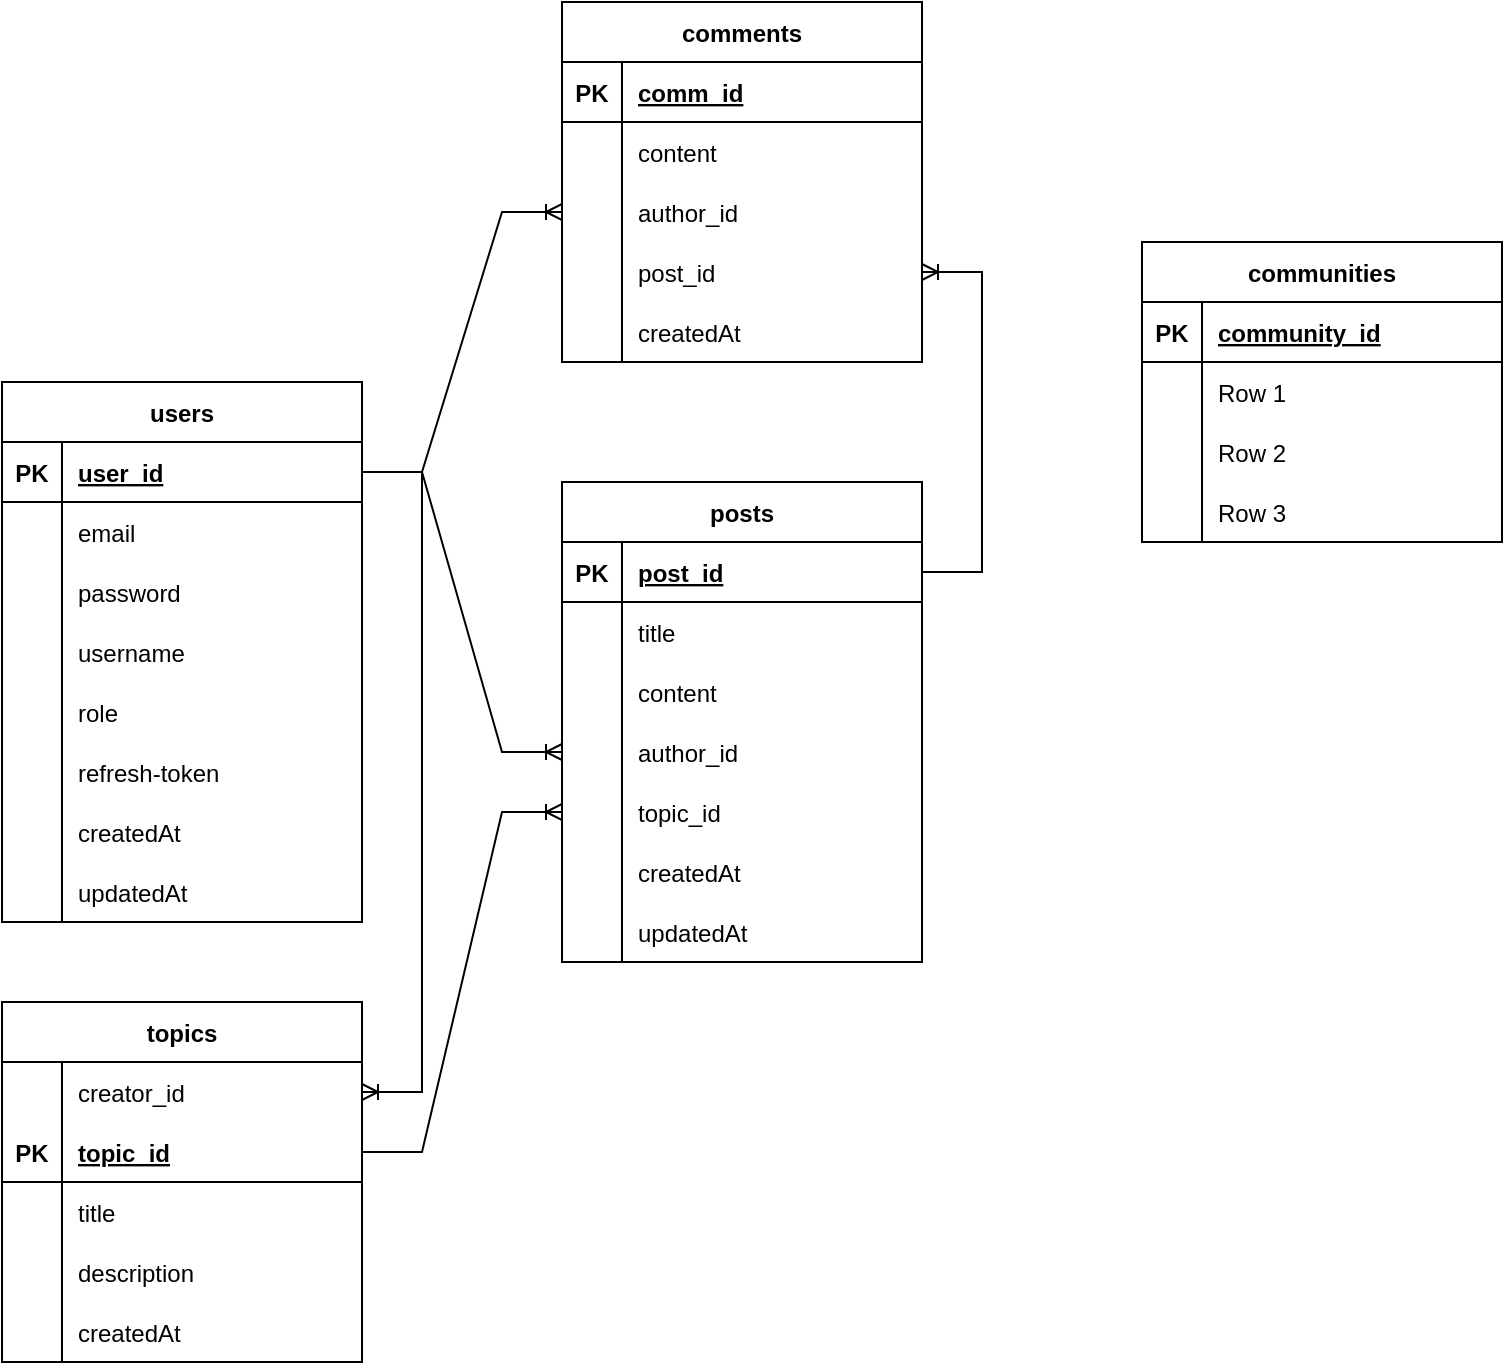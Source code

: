 <mxfile version="20.6.1" type="device"><diagram id="QBOChUCg3ZfSDz7XXhsQ" name="Страница 1"><mxGraphModel dx="462" dy="857" grid="1" gridSize="10" guides="1" tooltips="1" connect="1" arrows="1" fold="1" page="1" pageScale="1" pageWidth="827" pageHeight="1169" math="0" shadow="0"><root><mxCell id="0"/><mxCell id="1" parent="0"/><mxCell id="7EN70rbjkUpZQTvG7HxB-1" value="users" style="shape=table;startSize=30;container=1;collapsible=1;childLayout=tableLayout;fixedRows=1;rowLines=0;fontStyle=1;align=center;resizeLast=1;" parent="1" vertex="1"><mxGeometry x="10" y="250" width="180" height="270" as="geometry"/></mxCell><mxCell id="7EN70rbjkUpZQTvG7HxB-2" value="" style="shape=tableRow;horizontal=0;startSize=0;swimlaneHead=0;swimlaneBody=0;fillColor=none;collapsible=0;dropTarget=0;points=[[0,0.5],[1,0.5]];portConstraint=eastwest;top=0;left=0;right=0;bottom=1;" parent="7EN70rbjkUpZQTvG7HxB-1" vertex="1"><mxGeometry y="30" width="180" height="30" as="geometry"/></mxCell><mxCell id="7EN70rbjkUpZQTvG7HxB-3" value="PK" style="shape=partialRectangle;connectable=0;fillColor=none;top=0;left=0;bottom=0;right=0;fontStyle=1;overflow=hidden;" parent="7EN70rbjkUpZQTvG7HxB-2" vertex="1"><mxGeometry width="30" height="30" as="geometry"><mxRectangle width="30" height="30" as="alternateBounds"/></mxGeometry></mxCell><mxCell id="7EN70rbjkUpZQTvG7HxB-4" value="user_id" style="shape=partialRectangle;connectable=0;fillColor=none;top=0;left=0;bottom=0;right=0;align=left;spacingLeft=6;fontStyle=5;overflow=hidden;" parent="7EN70rbjkUpZQTvG7HxB-2" vertex="1"><mxGeometry x="30" width="150" height="30" as="geometry"><mxRectangle width="150" height="30" as="alternateBounds"/></mxGeometry></mxCell><mxCell id="7EN70rbjkUpZQTvG7HxB-5" value="" style="shape=tableRow;horizontal=0;startSize=0;swimlaneHead=0;swimlaneBody=0;fillColor=none;collapsible=0;dropTarget=0;points=[[0,0.5],[1,0.5]];portConstraint=eastwest;top=0;left=0;right=0;bottom=0;" parent="7EN70rbjkUpZQTvG7HxB-1" vertex="1"><mxGeometry y="60" width="180" height="30" as="geometry"/></mxCell><mxCell id="7EN70rbjkUpZQTvG7HxB-6" value="" style="shape=partialRectangle;connectable=0;fillColor=none;top=0;left=0;bottom=0;right=0;editable=1;overflow=hidden;" parent="7EN70rbjkUpZQTvG7HxB-5" vertex="1"><mxGeometry width="30" height="30" as="geometry"><mxRectangle width="30" height="30" as="alternateBounds"/></mxGeometry></mxCell><mxCell id="7EN70rbjkUpZQTvG7HxB-7" value="email" style="shape=partialRectangle;connectable=0;fillColor=none;top=0;left=0;bottom=0;right=0;align=left;spacingLeft=6;overflow=hidden;" parent="7EN70rbjkUpZQTvG7HxB-5" vertex="1"><mxGeometry x="30" width="150" height="30" as="geometry"><mxRectangle width="150" height="30" as="alternateBounds"/></mxGeometry></mxCell><mxCell id="7EN70rbjkUpZQTvG7HxB-8" value="" style="shape=tableRow;horizontal=0;startSize=0;swimlaneHead=0;swimlaneBody=0;fillColor=none;collapsible=0;dropTarget=0;points=[[0,0.5],[1,0.5]];portConstraint=eastwest;top=0;left=0;right=0;bottom=0;" parent="7EN70rbjkUpZQTvG7HxB-1" vertex="1"><mxGeometry y="90" width="180" height="30" as="geometry"/></mxCell><mxCell id="7EN70rbjkUpZQTvG7HxB-9" value="" style="shape=partialRectangle;connectable=0;fillColor=none;top=0;left=0;bottom=0;right=0;editable=1;overflow=hidden;" parent="7EN70rbjkUpZQTvG7HxB-8" vertex="1"><mxGeometry width="30" height="30" as="geometry"><mxRectangle width="30" height="30" as="alternateBounds"/></mxGeometry></mxCell><mxCell id="7EN70rbjkUpZQTvG7HxB-10" value="password" style="shape=partialRectangle;connectable=0;fillColor=none;top=0;left=0;bottom=0;right=0;align=left;spacingLeft=6;overflow=hidden;" parent="7EN70rbjkUpZQTvG7HxB-8" vertex="1"><mxGeometry x="30" width="150" height="30" as="geometry"><mxRectangle width="150" height="30" as="alternateBounds"/></mxGeometry></mxCell><mxCell id="7EN70rbjkUpZQTvG7HxB-11" value="" style="shape=tableRow;horizontal=0;startSize=0;swimlaneHead=0;swimlaneBody=0;fillColor=none;collapsible=0;dropTarget=0;points=[[0,0.5],[1,0.5]];portConstraint=eastwest;top=0;left=0;right=0;bottom=0;" parent="7EN70rbjkUpZQTvG7HxB-1" vertex="1"><mxGeometry y="120" width="180" height="30" as="geometry"/></mxCell><mxCell id="7EN70rbjkUpZQTvG7HxB-12" value="" style="shape=partialRectangle;connectable=0;fillColor=none;top=0;left=0;bottom=0;right=0;editable=1;overflow=hidden;" parent="7EN70rbjkUpZQTvG7HxB-11" vertex="1"><mxGeometry width="30" height="30" as="geometry"><mxRectangle width="30" height="30" as="alternateBounds"/></mxGeometry></mxCell><mxCell id="7EN70rbjkUpZQTvG7HxB-13" value="username" style="shape=partialRectangle;connectable=0;fillColor=none;top=0;left=0;bottom=0;right=0;align=left;spacingLeft=6;overflow=hidden;" parent="7EN70rbjkUpZQTvG7HxB-11" vertex="1"><mxGeometry x="30" width="150" height="30" as="geometry"><mxRectangle width="150" height="30" as="alternateBounds"/></mxGeometry></mxCell><mxCell id="7EN70rbjkUpZQTvG7HxB-66" value="" style="shape=tableRow;horizontal=0;startSize=0;swimlaneHead=0;swimlaneBody=0;fillColor=none;collapsible=0;dropTarget=0;points=[[0,0.5],[1,0.5]];portConstraint=eastwest;top=0;left=0;right=0;bottom=0;" parent="7EN70rbjkUpZQTvG7HxB-1" vertex="1"><mxGeometry y="150" width="180" height="30" as="geometry"/></mxCell><mxCell id="7EN70rbjkUpZQTvG7HxB-67" value="" style="shape=partialRectangle;connectable=0;fillColor=none;top=0;left=0;bottom=0;right=0;editable=1;overflow=hidden;" parent="7EN70rbjkUpZQTvG7HxB-66" vertex="1"><mxGeometry width="30" height="30" as="geometry"><mxRectangle width="30" height="30" as="alternateBounds"/></mxGeometry></mxCell><mxCell id="7EN70rbjkUpZQTvG7HxB-68" value="role" style="shape=partialRectangle;connectable=0;fillColor=none;top=0;left=0;bottom=0;right=0;align=left;spacingLeft=6;overflow=hidden;" parent="7EN70rbjkUpZQTvG7HxB-66" vertex="1"><mxGeometry x="30" width="150" height="30" as="geometry"><mxRectangle width="150" height="30" as="alternateBounds"/></mxGeometry></mxCell><mxCell id="7EN70rbjkUpZQTvG7HxB-69" value="" style="shape=tableRow;horizontal=0;startSize=0;swimlaneHead=0;swimlaneBody=0;fillColor=none;collapsible=0;dropTarget=0;points=[[0,0.5],[1,0.5]];portConstraint=eastwest;top=0;left=0;right=0;bottom=0;" parent="7EN70rbjkUpZQTvG7HxB-1" vertex="1"><mxGeometry y="180" width="180" height="30" as="geometry"/></mxCell><mxCell id="7EN70rbjkUpZQTvG7HxB-70" value="" style="shape=partialRectangle;connectable=0;fillColor=none;top=0;left=0;bottom=0;right=0;editable=1;overflow=hidden;" parent="7EN70rbjkUpZQTvG7HxB-69" vertex="1"><mxGeometry width="30" height="30" as="geometry"><mxRectangle width="30" height="30" as="alternateBounds"/></mxGeometry></mxCell><mxCell id="7EN70rbjkUpZQTvG7HxB-71" value="refresh-token" style="shape=partialRectangle;connectable=0;fillColor=none;top=0;left=0;bottom=0;right=0;align=left;spacingLeft=6;overflow=hidden;" parent="7EN70rbjkUpZQTvG7HxB-69" vertex="1"><mxGeometry x="30" width="150" height="30" as="geometry"><mxRectangle width="150" height="30" as="alternateBounds"/></mxGeometry></mxCell><mxCell id="7EN70rbjkUpZQTvG7HxB-100" value="" style="shape=tableRow;horizontal=0;startSize=0;swimlaneHead=0;swimlaneBody=0;fillColor=none;collapsible=0;dropTarget=0;points=[[0,0.5],[1,0.5]];portConstraint=eastwest;top=0;left=0;right=0;bottom=0;" parent="7EN70rbjkUpZQTvG7HxB-1" vertex="1"><mxGeometry y="210" width="180" height="30" as="geometry"/></mxCell><mxCell id="7EN70rbjkUpZQTvG7HxB-101" value="" style="shape=partialRectangle;connectable=0;fillColor=none;top=0;left=0;bottom=0;right=0;editable=1;overflow=hidden;" parent="7EN70rbjkUpZQTvG7HxB-100" vertex="1"><mxGeometry width="30" height="30" as="geometry"><mxRectangle width="30" height="30" as="alternateBounds"/></mxGeometry></mxCell><mxCell id="7EN70rbjkUpZQTvG7HxB-102" value="createdAt" style="shape=partialRectangle;connectable=0;fillColor=none;top=0;left=0;bottom=0;right=0;align=left;spacingLeft=6;overflow=hidden;" parent="7EN70rbjkUpZQTvG7HxB-100" vertex="1"><mxGeometry x="30" width="150" height="30" as="geometry"><mxRectangle width="150" height="30" as="alternateBounds"/></mxGeometry></mxCell><mxCell id="7EN70rbjkUpZQTvG7HxB-72" value="" style="shape=tableRow;horizontal=0;startSize=0;swimlaneHead=0;swimlaneBody=0;fillColor=none;collapsible=0;dropTarget=0;points=[[0,0.5],[1,0.5]];portConstraint=eastwest;top=0;left=0;right=0;bottom=0;" parent="7EN70rbjkUpZQTvG7HxB-1" vertex="1"><mxGeometry y="240" width="180" height="30" as="geometry"/></mxCell><mxCell id="7EN70rbjkUpZQTvG7HxB-73" value="" style="shape=partialRectangle;connectable=0;fillColor=none;top=0;left=0;bottom=0;right=0;editable=1;overflow=hidden;" parent="7EN70rbjkUpZQTvG7HxB-72" vertex="1"><mxGeometry width="30" height="30" as="geometry"><mxRectangle width="30" height="30" as="alternateBounds"/></mxGeometry></mxCell><mxCell id="7EN70rbjkUpZQTvG7HxB-74" value="updatedAt" style="shape=partialRectangle;connectable=0;fillColor=none;top=0;left=0;bottom=0;right=0;align=left;spacingLeft=6;overflow=hidden;" parent="7EN70rbjkUpZQTvG7HxB-72" vertex="1"><mxGeometry x="30" width="150" height="30" as="geometry"><mxRectangle width="150" height="30" as="alternateBounds"/></mxGeometry></mxCell><mxCell id="7EN70rbjkUpZQTvG7HxB-14" value="posts" style="shape=table;startSize=30;container=1;collapsible=1;childLayout=tableLayout;fixedRows=1;rowLines=0;fontStyle=1;align=center;resizeLast=1;" parent="1" vertex="1"><mxGeometry x="290" y="300" width="180" height="240" as="geometry"/></mxCell><mxCell id="7EN70rbjkUpZQTvG7HxB-15" value="" style="shape=tableRow;horizontal=0;startSize=0;swimlaneHead=0;swimlaneBody=0;fillColor=none;collapsible=0;dropTarget=0;points=[[0,0.5],[1,0.5]];portConstraint=eastwest;top=0;left=0;right=0;bottom=1;" parent="7EN70rbjkUpZQTvG7HxB-14" vertex="1"><mxGeometry y="30" width="180" height="30" as="geometry"/></mxCell><mxCell id="7EN70rbjkUpZQTvG7HxB-16" value="PK" style="shape=partialRectangle;connectable=0;fillColor=none;top=0;left=0;bottom=0;right=0;fontStyle=1;overflow=hidden;" parent="7EN70rbjkUpZQTvG7HxB-15" vertex="1"><mxGeometry width="30" height="30" as="geometry"><mxRectangle width="30" height="30" as="alternateBounds"/></mxGeometry></mxCell><mxCell id="7EN70rbjkUpZQTvG7HxB-17" value="post_id" style="shape=partialRectangle;connectable=0;fillColor=none;top=0;left=0;bottom=0;right=0;align=left;spacingLeft=6;fontStyle=5;overflow=hidden;" parent="7EN70rbjkUpZQTvG7HxB-15" vertex="1"><mxGeometry x="30" width="150" height="30" as="geometry"><mxRectangle width="150" height="30" as="alternateBounds"/></mxGeometry></mxCell><mxCell id="7EN70rbjkUpZQTvG7HxB-18" value="" style="shape=tableRow;horizontal=0;startSize=0;swimlaneHead=0;swimlaneBody=0;fillColor=none;collapsible=0;dropTarget=0;points=[[0,0.5],[1,0.5]];portConstraint=eastwest;top=0;left=0;right=0;bottom=0;" parent="7EN70rbjkUpZQTvG7HxB-14" vertex="1"><mxGeometry y="60" width="180" height="30" as="geometry"/></mxCell><mxCell id="7EN70rbjkUpZQTvG7HxB-19" value="" style="shape=partialRectangle;connectable=0;fillColor=none;top=0;left=0;bottom=0;right=0;editable=1;overflow=hidden;" parent="7EN70rbjkUpZQTvG7HxB-18" vertex="1"><mxGeometry width="30" height="30" as="geometry"><mxRectangle width="30" height="30" as="alternateBounds"/></mxGeometry></mxCell><mxCell id="7EN70rbjkUpZQTvG7HxB-20" value="title" style="shape=partialRectangle;connectable=0;fillColor=none;top=0;left=0;bottom=0;right=0;align=left;spacingLeft=6;overflow=hidden;" parent="7EN70rbjkUpZQTvG7HxB-18" vertex="1"><mxGeometry x="30" width="150" height="30" as="geometry"><mxRectangle width="150" height="30" as="alternateBounds"/></mxGeometry></mxCell><mxCell id="7EN70rbjkUpZQTvG7HxB-21" value="" style="shape=tableRow;horizontal=0;startSize=0;swimlaneHead=0;swimlaneBody=0;fillColor=none;collapsible=0;dropTarget=0;points=[[0,0.5],[1,0.5]];portConstraint=eastwest;top=0;left=0;right=0;bottom=0;" parent="7EN70rbjkUpZQTvG7HxB-14" vertex="1"><mxGeometry y="90" width="180" height="30" as="geometry"/></mxCell><mxCell id="7EN70rbjkUpZQTvG7HxB-22" value="" style="shape=partialRectangle;connectable=0;fillColor=none;top=0;left=0;bottom=0;right=0;editable=1;overflow=hidden;" parent="7EN70rbjkUpZQTvG7HxB-21" vertex="1"><mxGeometry width="30" height="30" as="geometry"><mxRectangle width="30" height="30" as="alternateBounds"/></mxGeometry></mxCell><mxCell id="7EN70rbjkUpZQTvG7HxB-23" value="content" style="shape=partialRectangle;connectable=0;fillColor=none;top=0;left=0;bottom=0;right=0;align=left;spacingLeft=6;overflow=hidden;" parent="7EN70rbjkUpZQTvG7HxB-21" vertex="1"><mxGeometry x="30" width="150" height="30" as="geometry"><mxRectangle width="150" height="30" as="alternateBounds"/></mxGeometry></mxCell><mxCell id="7EN70rbjkUpZQTvG7HxB-115" value="" style="shape=tableRow;horizontal=0;startSize=0;swimlaneHead=0;swimlaneBody=0;fillColor=none;collapsible=0;dropTarget=0;points=[[0,0.5],[1,0.5]];portConstraint=eastwest;top=0;left=0;right=0;bottom=0;" parent="7EN70rbjkUpZQTvG7HxB-14" vertex="1"><mxGeometry y="120" width="180" height="30" as="geometry"/></mxCell><mxCell id="7EN70rbjkUpZQTvG7HxB-116" value="" style="shape=partialRectangle;connectable=0;fillColor=none;top=0;left=0;bottom=0;right=0;editable=1;overflow=hidden;" parent="7EN70rbjkUpZQTvG7HxB-115" vertex="1"><mxGeometry width="30" height="30" as="geometry"><mxRectangle width="30" height="30" as="alternateBounds"/></mxGeometry></mxCell><mxCell id="7EN70rbjkUpZQTvG7HxB-117" value="author_id" style="shape=partialRectangle;connectable=0;fillColor=none;top=0;left=0;bottom=0;right=0;align=left;spacingLeft=6;overflow=hidden;" parent="7EN70rbjkUpZQTvG7HxB-115" vertex="1"><mxGeometry x="30" width="150" height="30" as="geometry"><mxRectangle width="150" height="30" as="alternateBounds"/></mxGeometry></mxCell><mxCell id="7EN70rbjkUpZQTvG7HxB-118" value="" style="shape=tableRow;horizontal=0;startSize=0;swimlaneHead=0;swimlaneBody=0;fillColor=none;collapsible=0;dropTarget=0;points=[[0,0.5],[1,0.5]];portConstraint=eastwest;top=0;left=0;right=0;bottom=0;" parent="7EN70rbjkUpZQTvG7HxB-14" vertex="1"><mxGeometry y="150" width="180" height="30" as="geometry"/></mxCell><mxCell id="7EN70rbjkUpZQTvG7HxB-119" value="" style="shape=partialRectangle;connectable=0;fillColor=none;top=0;left=0;bottom=0;right=0;editable=1;overflow=hidden;" parent="7EN70rbjkUpZQTvG7HxB-118" vertex="1"><mxGeometry width="30" height="30" as="geometry"><mxRectangle width="30" height="30" as="alternateBounds"/></mxGeometry></mxCell><mxCell id="7EN70rbjkUpZQTvG7HxB-120" value="topic_id" style="shape=partialRectangle;connectable=0;fillColor=none;top=0;left=0;bottom=0;right=0;align=left;spacingLeft=6;overflow=hidden;" parent="7EN70rbjkUpZQTvG7HxB-118" vertex="1"><mxGeometry x="30" width="150" height="30" as="geometry"><mxRectangle width="150" height="30" as="alternateBounds"/></mxGeometry></mxCell><mxCell id="7EN70rbjkUpZQTvG7HxB-24" value="" style="shape=tableRow;horizontal=0;startSize=0;swimlaneHead=0;swimlaneBody=0;fillColor=none;collapsible=0;dropTarget=0;points=[[0,0.5],[1,0.5]];portConstraint=eastwest;top=0;left=0;right=0;bottom=0;" parent="7EN70rbjkUpZQTvG7HxB-14" vertex="1"><mxGeometry y="180" width="180" height="30" as="geometry"/></mxCell><mxCell id="7EN70rbjkUpZQTvG7HxB-25" value="" style="shape=partialRectangle;connectable=0;fillColor=none;top=0;left=0;bottom=0;right=0;editable=1;overflow=hidden;" parent="7EN70rbjkUpZQTvG7HxB-24" vertex="1"><mxGeometry width="30" height="30" as="geometry"><mxRectangle width="30" height="30" as="alternateBounds"/></mxGeometry></mxCell><mxCell id="7EN70rbjkUpZQTvG7HxB-26" value="createdAt" style="shape=partialRectangle;connectable=0;fillColor=none;top=0;left=0;bottom=0;right=0;align=left;spacingLeft=6;overflow=hidden;" parent="7EN70rbjkUpZQTvG7HxB-24" vertex="1"><mxGeometry x="30" width="150" height="30" as="geometry"><mxRectangle width="150" height="30" as="alternateBounds"/></mxGeometry></mxCell><mxCell id="7EN70rbjkUpZQTvG7HxB-106" value="" style="shape=tableRow;horizontal=0;startSize=0;swimlaneHead=0;swimlaneBody=0;fillColor=none;collapsible=0;dropTarget=0;points=[[0,0.5],[1,0.5]];portConstraint=eastwest;top=0;left=0;right=0;bottom=0;" parent="7EN70rbjkUpZQTvG7HxB-14" vertex="1"><mxGeometry y="210" width="180" height="30" as="geometry"/></mxCell><mxCell id="7EN70rbjkUpZQTvG7HxB-107" value="" style="shape=partialRectangle;connectable=0;fillColor=none;top=0;left=0;bottom=0;right=0;editable=1;overflow=hidden;" parent="7EN70rbjkUpZQTvG7HxB-106" vertex="1"><mxGeometry width="30" height="30" as="geometry"><mxRectangle width="30" height="30" as="alternateBounds"/></mxGeometry></mxCell><mxCell id="7EN70rbjkUpZQTvG7HxB-108" value="updatedAt" style="shape=partialRectangle;connectable=0;fillColor=none;top=0;left=0;bottom=0;right=0;align=left;spacingLeft=6;overflow=hidden;" parent="7EN70rbjkUpZQTvG7HxB-106" vertex="1"><mxGeometry x="30" width="150" height="30" as="geometry"><mxRectangle width="150" height="30" as="alternateBounds"/></mxGeometry></mxCell><mxCell id="7EN70rbjkUpZQTvG7HxB-27" value="comments" style="shape=table;startSize=30;container=1;collapsible=1;childLayout=tableLayout;fixedRows=1;rowLines=0;fontStyle=1;align=center;resizeLast=1;" parent="1" vertex="1"><mxGeometry x="290" y="60" width="180" height="180" as="geometry"/></mxCell><mxCell id="7EN70rbjkUpZQTvG7HxB-28" value="" style="shape=tableRow;horizontal=0;startSize=0;swimlaneHead=0;swimlaneBody=0;fillColor=none;collapsible=0;dropTarget=0;points=[[0,0.5],[1,0.5]];portConstraint=eastwest;top=0;left=0;right=0;bottom=1;" parent="7EN70rbjkUpZQTvG7HxB-27" vertex="1"><mxGeometry y="30" width="180" height="30" as="geometry"/></mxCell><mxCell id="7EN70rbjkUpZQTvG7HxB-29" value="PK" style="shape=partialRectangle;connectable=0;fillColor=none;top=0;left=0;bottom=0;right=0;fontStyle=1;overflow=hidden;" parent="7EN70rbjkUpZQTvG7HxB-28" vertex="1"><mxGeometry width="30" height="30" as="geometry"><mxRectangle width="30" height="30" as="alternateBounds"/></mxGeometry></mxCell><mxCell id="7EN70rbjkUpZQTvG7HxB-30" value="comm_id" style="shape=partialRectangle;connectable=0;fillColor=none;top=0;left=0;bottom=0;right=0;align=left;spacingLeft=6;fontStyle=5;overflow=hidden;" parent="7EN70rbjkUpZQTvG7HxB-28" vertex="1"><mxGeometry x="30" width="150" height="30" as="geometry"><mxRectangle width="150" height="30" as="alternateBounds"/></mxGeometry></mxCell><mxCell id="7EN70rbjkUpZQTvG7HxB-31" value="" style="shape=tableRow;horizontal=0;startSize=0;swimlaneHead=0;swimlaneBody=0;fillColor=none;collapsible=0;dropTarget=0;points=[[0,0.5],[1,0.5]];portConstraint=eastwest;top=0;left=0;right=0;bottom=0;" parent="7EN70rbjkUpZQTvG7HxB-27" vertex="1"><mxGeometry y="60" width="180" height="30" as="geometry"/></mxCell><mxCell id="7EN70rbjkUpZQTvG7HxB-32" value="" style="shape=partialRectangle;connectable=0;fillColor=none;top=0;left=0;bottom=0;right=0;editable=1;overflow=hidden;" parent="7EN70rbjkUpZQTvG7HxB-31" vertex="1"><mxGeometry width="30" height="30" as="geometry"><mxRectangle width="30" height="30" as="alternateBounds"/></mxGeometry></mxCell><mxCell id="7EN70rbjkUpZQTvG7HxB-33" value="content" style="shape=partialRectangle;connectable=0;fillColor=none;top=0;left=0;bottom=0;right=0;align=left;spacingLeft=6;overflow=hidden;" parent="7EN70rbjkUpZQTvG7HxB-31" vertex="1"><mxGeometry x="30" width="150" height="30" as="geometry"><mxRectangle width="150" height="30" as="alternateBounds"/></mxGeometry></mxCell><mxCell id="7EN70rbjkUpZQTvG7HxB-34" value="" style="shape=tableRow;horizontal=0;startSize=0;swimlaneHead=0;swimlaneBody=0;fillColor=none;collapsible=0;dropTarget=0;points=[[0,0.5],[1,0.5]];portConstraint=eastwest;top=0;left=0;right=0;bottom=0;" parent="7EN70rbjkUpZQTvG7HxB-27" vertex="1"><mxGeometry y="90" width="180" height="30" as="geometry"/></mxCell><mxCell id="7EN70rbjkUpZQTvG7HxB-35" value="" style="shape=partialRectangle;connectable=0;fillColor=none;top=0;left=0;bottom=0;right=0;editable=1;overflow=hidden;" parent="7EN70rbjkUpZQTvG7HxB-34" vertex="1"><mxGeometry width="30" height="30" as="geometry"><mxRectangle width="30" height="30" as="alternateBounds"/></mxGeometry></mxCell><mxCell id="7EN70rbjkUpZQTvG7HxB-36" value="author_id" style="shape=partialRectangle;connectable=0;fillColor=none;top=0;left=0;bottom=0;right=0;align=left;spacingLeft=6;overflow=hidden;" parent="7EN70rbjkUpZQTvG7HxB-34" vertex="1"><mxGeometry x="30" width="150" height="30" as="geometry"><mxRectangle width="150" height="30" as="alternateBounds"/></mxGeometry></mxCell><mxCell id="7EN70rbjkUpZQTvG7HxB-37" value="" style="shape=tableRow;horizontal=0;startSize=0;swimlaneHead=0;swimlaneBody=0;fillColor=none;collapsible=0;dropTarget=0;points=[[0,0.5],[1,0.5]];portConstraint=eastwest;top=0;left=0;right=0;bottom=0;" parent="7EN70rbjkUpZQTvG7HxB-27" vertex="1"><mxGeometry y="120" width="180" height="30" as="geometry"/></mxCell><mxCell id="7EN70rbjkUpZQTvG7HxB-38" value="" style="shape=partialRectangle;connectable=0;fillColor=none;top=0;left=0;bottom=0;right=0;editable=1;overflow=hidden;" parent="7EN70rbjkUpZQTvG7HxB-37" vertex="1"><mxGeometry width="30" height="30" as="geometry"><mxRectangle width="30" height="30" as="alternateBounds"/></mxGeometry></mxCell><mxCell id="7EN70rbjkUpZQTvG7HxB-39" value="post_id" style="shape=partialRectangle;connectable=0;fillColor=none;top=0;left=0;bottom=0;right=0;align=left;spacingLeft=6;overflow=hidden;" parent="7EN70rbjkUpZQTvG7HxB-37" vertex="1"><mxGeometry x="30" width="150" height="30" as="geometry"><mxRectangle width="150" height="30" as="alternateBounds"/></mxGeometry></mxCell><mxCell id="7EN70rbjkUpZQTvG7HxB-112" value="" style="shape=tableRow;horizontal=0;startSize=0;swimlaneHead=0;swimlaneBody=0;fillColor=none;collapsible=0;dropTarget=0;points=[[0,0.5],[1,0.5]];portConstraint=eastwest;top=0;left=0;right=0;bottom=0;" parent="7EN70rbjkUpZQTvG7HxB-27" vertex="1"><mxGeometry y="150" width="180" height="30" as="geometry"/></mxCell><mxCell id="7EN70rbjkUpZQTvG7HxB-113" value="" style="shape=partialRectangle;connectable=0;fillColor=none;top=0;left=0;bottom=0;right=0;editable=1;overflow=hidden;" parent="7EN70rbjkUpZQTvG7HxB-112" vertex="1"><mxGeometry width="30" height="30" as="geometry"><mxRectangle width="30" height="30" as="alternateBounds"/></mxGeometry></mxCell><mxCell id="7EN70rbjkUpZQTvG7HxB-114" value="createdAt" style="shape=partialRectangle;connectable=0;fillColor=none;top=0;left=0;bottom=0;right=0;align=left;spacingLeft=6;overflow=hidden;" parent="7EN70rbjkUpZQTvG7HxB-112" vertex="1"><mxGeometry x="30" width="150" height="30" as="geometry"><mxRectangle width="150" height="30" as="alternateBounds"/></mxGeometry></mxCell><mxCell id="7EN70rbjkUpZQTvG7HxB-40" value="topics" style="shape=table;startSize=30;container=1;collapsible=1;childLayout=tableLayout;fixedRows=1;rowLines=0;fontStyle=1;align=center;resizeLast=1;" parent="1" vertex="1"><mxGeometry x="10" y="560" width="180" height="180" as="geometry"/></mxCell><mxCell id="7EN70rbjkUpZQTvG7HxB-126" value="" style="shape=tableRow;horizontal=0;startSize=0;swimlaneHead=0;swimlaneBody=0;fillColor=none;collapsible=0;dropTarget=0;points=[[0,0.5],[1,0.5]];portConstraint=eastwest;top=0;left=0;right=0;bottom=0;" parent="7EN70rbjkUpZQTvG7HxB-40" vertex="1"><mxGeometry y="30" width="180" height="30" as="geometry"/></mxCell><mxCell id="7EN70rbjkUpZQTvG7HxB-127" value="" style="shape=partialRectangle;connectable=0;fillColor=none;top=0;left=0;bottom=0;right=0;editable=1;overflow=hidden;" parent="7EN70rbjkUpZQTvG7HxB-126" vertex="1"><mxGeometry width="30" height="30" as="geometry"><mxRectangle width="30" height="30" as="alternateBounds"/></mxGeometry></mxCell><mxCell id="7EN70rbjkUpZQTvG7HxB-128" value="creator_id" style="shape=partialRectangle;connectable=0;fillColor=none;top=0;left=0;bottom=0;right=0;align=left;spacingLeft=6;overflow=hidden;" parent="7EN70rbjkUpZQTvG7HxB-126" vertex="1"><mxGeometry x="30" width="150" height="30" as="geometry"><mxRectangle width="150" height="30" as="alternateBounds"/></mxGeometry></mxCell><mxCell id="7EN70rbjkUpZQTvG7HxB-41" value="" style="shape=tableRow;horizontal=0;startSize=0;swimlaneHead=0;swimlaneBody=0;fillColor=none;collapsible=0;dropTarget=0;points=[[0,0.5],[1,0.5]];portConstraint=eastwest;top=0;left=0;right=0;bottom=1;" parent="7EN70rbjkUpZQTvG7HxB-40" vertex="1"><mxGeometry y="60" width="180" height="30" as="geometry"/></mxCell><mxCell id="7EN70rbjkUpZQTvG7HxB-42" value="PK" style="shape=partialRectangle;connectable=0;fillColor=none;top=0;left=0;bottom=0;right=0;fontStyle=1;overflow=hidden;" parent="7EN70rbjkUpZQTvG7HxB-41" vertex="1"><mxGeometry width="30" height="30" as="geometry"><mxRectangle width="30" height="30" as="alternateBounds"/></mxGeometry></mxCell><mxCell id="7EN70rbjkUpZQTvG7HxB-43" value="topic_id" style="shape=partialRectangle;connectable=0;fillColor=none;top=0;left=0;bottom=0;right=0;align=left;spacingLeft=6;fontStyle=5;overflow=hidden;" parent="7EN70rbjkUpZQTvG7HxB-41" vertex="1"><mxGeometry x="30" width="150" height="30" as="geometry"><mxRectangle width="150" height="30" as="alternateBounds"/></mxGeometry></mxCell><mxCell id="7EN70rbjkUpZQTvG7HxB-44" value="" style="shape=tableRow;horizontal=0;startSize=0;swimlaneHead=0;swimlaneBody=0;fillColor=none;collapsible=0;dropTarget=0;points=[[0,0.5],[1,0.5]];portConstraint=eastwest;top=0;left=0;right=0;bottom=0;" parent="7EN70rbjkUpZQTvG7HxB-40" vertex="1"><mxGeometry y="90" width="180" height="30" as="geometry"/></mxCell><mxCell id="7EN70rbjkUpZQTvG7HxB-45" value="" style="shape=partialRectangle;connectable=0;fillColor=none;top=0;left=0;bottom=0;right=0;editable=1;overflow=hidden;" parent="7EN70rbjkUpZQTvG7HxB-44" vertex="1"><mxGeometry width="30" height="30" as="geometry"><mxRectangle width="30" height="30" as="alternateBounds"/></mxGeometry></mxCell><mxCell id="7EN70rbjkUpZQTvG7HxB-46" value="title" style="shape=partialRectangle;connectable=0;fillColor=none;top=0;left=0;bottom=0;right=0;align=left;spacingLeft=6;overflow=hidden;" parent="7EN70rbjkUpZQTvG7HxB-44" vertex="1"><mxGeometry x="30" width="150" height="30" as="geometry"><mxRectangle width="150" height="30" as="alternateBounds"/></mxGeometry></mxCell><mxCell id="7EN70rbjkUpZQTvG7HxB-47" value="" style="shape=tableRow;horizontal=0;startSize=0;swimlaneHead=0;swimlaneBody=0;fillColor=none;collapsible=0;dropTarget=0;points=[[0,0.5],[1,0.5]];portConstraint=eastwest;top=0;left=0;right=0;bottom=0;" parent="7EN70rbjkUpZQTvG7HxB-40" vertex="1"><mxGeometry y="120" width="180" height="30" as="geometry"/></mxCell><mxCell id="7EN70rbjkUpZQTvG7HxB-48" value="" style="shape=partialRectangle;connectable=0;fillColor=none;top=0;left=0;bottom=0;right=0;editable=1;overflow=hidden;" parent="7EN70rbjkUpZQTvG7HxB-47" vertex="1"><mxGeometry width="30" height="30" as="geometry"><mxRectangle width="30" height="30" as="alternateBounds"/></mxGeometry></mxCell><mxCell id="7EN70rbjkUpZQTvG7HxB-49" value="description" style="shape=partialRectangle;connectable=0;fillColor=none;top=0;left=0;bottom=0;right=0;align=left;spacingLeft=6;overflow=hidden;" parent="7EN70rbjkUpZQTvG7HxB-47" vertex="1"><mxGeometry x="30" width="150" height="30" as="geometry"><mxRectangle width="150" height="30" as="alternateBounds"/></mxGeometry></mxCell><mxCell id="7EN70rbjkUpZQTvG7HxB-50" value="" style="shape=tableRow;horizontal=0;startSize=0;swimlaneHead=0;swimlaneBody=0;fillColor=none;collapsible=0;dropTarget=0;points=[[0,0.5],[1,0.5]];portConstraint=eastwest;top=0;left=0;right=0;bottom=0;" parent="7EN70rbjkUpZQTvG7HxB-40" vertex="1"><mxGeometry y="150" width="180" height="30" as="geometry"/></mxCell><mxCell id="7EN70rbjkUpZQTvG7HxB-51" value="" style="shape=partialRectangle;connectable=0;fillColor=none;top=0;left=0;bottom=0;right=0;editable=1;overflow=hidden;" parent="7EN70rbjkUpZQTvG7HxB-50" vertex="1"><mxGeometry width="30" height="30" as="geometry"><mxRectangle width="30" height="30" as="alternateBounds"/></mxGeometry></mxCell><mxCell id="7EN70rbjkUpZQTvG7HxB-52" value="createdAt" style="shape=partialRectangle;connectable=0;fillColor=none;top=0;left=0;bottom=0;right=0;align=left;spacingLeft=6;overflow=hidden;" parent="7EN70rbjkUpZQTvG7HxB-50" vertex="1"><mxGeometry x="30" width="150" height="30" as="geometry"><mxRectangle width="150" height="30" as="alternateBounds"/></mxGeometry></mxCell><mxCell id="7EN70rbjkUpZQTvG7HxB-53" value="communities" style="shape=table;startSize=30;container=1;collapsible=1;childLayout=tableLayout;fixedRows=1;rowLines=0;fontStyle=1;align=center;resizeLast=1;" parent="1" vertex="1"><mxGeometry x="580" y="180" width="180" height="150" as="geometry"/></mxCell><mxCell id="7EN70rbjkUpZQTvG7HxB-54" value="" style="shape=tableRow;horizontal=0;startSize=0;swimlaneHead=0;swimlaneBody=0;fillColor=none;collapsible=0;dropTarget=0;points=[[0,0.5],[1,0.5]];portConstraint=eastwest;top=0;left=0;right=0;bottom=1;" parent="7EN70rbjkUpZQTvG7HxB-53" vertex="1"><mxGeometry y="30" width="180" height="30" as="geometry"/></mxCell><mxCell id="7EN70rbjkUpZQTvG7HxB-55" value="PK" style="shape=partialRectangle;connectable=0;fillColor=none;top=0;left=0;bottom=0;right=0;fontStyle=1;overflow=hidden;" parent="7EN70rbjkUpZQTvG7HxB-54" vertex="1"><mxGeometry width="30" height="30" as="geometry"><mxRectangle width="30" height="30" as="alternateBounds"/></mxGeometry></mxCell><mxCell id="7EN70rbjkUpZQTvG7HxB-56" value="community_id" style="shape=partialRectangle;connectable=0;fillColor=none;top=0;left=0;bottom=0;right=0;align=left;spacingLeft=6;fontStyle=5;overflow=hidden;" parent="7EN70rbjkUpZQTvG7HxB-54" vertex="1"><mxGeometry x="30" width="150" height="30" as="geometry"><mxRectangle width="150" height="30" as="alternateBounds"/></mxGeometry></mxCell><mxCell id="7EN70rbjkUpZQTvG7HxB-57" value="" style="shape=tableRow;horizontal=0;startSize=0;swimlaneHead=0;swimlaneBody=0;fillColor=none;collapsible=0;dropTarget=0;points=[[0,0.5],[1,0.5]];portConstraint=eastwest;top=0;left=0;right=0;bottom=0;" parent="7EN70rbjkUpZQTvG7HxB-53" vertex="1"><mxGeometry y="60" width="180" height="30" as="geometry"/></mxCell><mxCell id="7EN70rbjkUpZQTvG7HxB-58" value="" style="shape=partialRectangle;connectable=0;fillColor=none;top=0;left=0;bottom=0;right=0;editable=1;overflow=hidden;" parent="7EN70rbjkUpZQTvG7HxB-57" vertex="1"><mxGeometry width="30" height="30" as="geometry"><mxRectangle width="30" height="30" as="alternateBounds"/></mxGeometry></mxCell><mxCell id="7EN70rbjkUpZQTvG7HxB-59" value="Row 1" style="shape=partialRectangle;connectable=0;fillColor=none;top=0;left=0;bottom=0;right=0;align=left;spacingLeft=6;overflow=hidden;" parent="7EN70rbjkUpZQTvG7HxB-57" vertex="1"><mxGeometry x="30" width="150" height="30" as="geometry"><mxRectangle width="150" height="30" as="alternateBounds"/></mxGeometry></mxCell><mxCell id="7EN70rbjkUpZQTvG7HxB-60" value="" style="shape=tableRow;horizontal=0;startSize=0;swimlaneHead=0;swimlaneBody=0;fillColor=none;collapsible=0;dropTarget=0;points=[[0,0.5],[1,0.5]];portConstraint=eastwest;top=0;left=0;right=0;bottom=0;" parent="7EN70rbjkUpZQTvG7HxB-53" vertex="1"><mxGeometry y="90" width="180" height="30" as="geometry"/></mxCell><mxCell id="7EN70rbjkUpZQTvG7HxB-61" value="" style="shape=partialRectangle;connectable=0;fillColor=none;top=0;left=0;bottom=0;right=0;editable=1;overflow=hidden;" parent="7EN70rbjkUpZQTvG7HxB-60" vertex="1"><mxGeometry width="30" height="30" as="geometry"><mxRectangle width="30" height="30" as="alternateBounds"/></mxGeometry></mxCell><mxCell id="7EN70rbjkUpZQTvG7HxB-62" value="Row 2" style="shape=partialRectangle;connectable=0;fillColor=none;top=0;left=0;bottom=0;right=0;align=left;spacingLeft=6;overflow=hidden;" parent="7EN70rbjkUpZQTvG7HxB-60" vertex="1"><mxGeometry x="30" width="150" height="30" as="geometry"><mxRectangle width="150" height="30" as="alternateBounds"/></mxGeometry></mxCell><mxCell id="7EN70rbjkUpZQTvG7HxB-63" value="" style="shape=tableRow;horizontal=0;startSize=0;swimlaneHead=0;swimlaneBody=0;fillColor=none;collapsible=0;dropTarget=0;points=[[0,0.5],[1,0.5]];portConstraint=eastwest;top=0;left=0;right=0;bottom=0;" parent="7EN70rbjkUpZQTvG7HxB-53" vertex="1"><mxGeometry y="120" width="180" height="30" as="geometry"/></mxCell><mxCell id="7EN70rbjkUpZQTvG7HxB-64" value="" style="shape=partialRectangle;connectable=0;fillColor=none;top=0;left=0;bottom=0;right=0;editable=1;overflow=hidden;" parent="7EN70rbjkUpZQTvG7HxB-63" vertex="1"><mxGeometry width="30" height="30" as="geometry"><mxRectangle width="30" height="30" as="alternateBounds"/></mxGeometry></mxCell><mxCell id="7EN70rbjkUpZQTvG7HxB-65" value="Row 3" style="shape=partialRectangle;connectable=0;fillColor=none;top=0;left=0;bottom=0;right=0;align=left;spacingLeft=6;overflow=hidden;" parent="7EN70rbjkUpZQTvG7HxB-63" vertex="1"><mxGeometry x="30" width="150" height="30" as="geometry"><mxRectangle width="150" height="30" as="alternateBounds"/></mxGeometry></mxCell><mxCell id="7EN70rbjkUpZQTvG7HxB-121" value="" style="edgeStyle=entityRelationEdgeStyle;fontSize=12;html=1;endArrow=ERoneToMany;rounded=0;exitX=1;exitY=0.5;exitDx=0;exitDy=0;entryX=0;entryY=0.5;entryDx=0;entryDy=0;" parent="1" source="7EN70rbjkUpZQTvG7HxB-2" target="7EN70rbjkUpZQTvG7HxB-115" edge="1"><mxGeometry width="100" height="100" relative="1" as="geometry"><mxPoint x="220" y="290" as="sourcePoint"/><mxPoint x="520" y="290" as="targetPoint"/></mxGeometry></mxCell><mxCell id="7EN70rbjkUpZQTvG7HxB-122" value="" style="edgeStyle=entityRelationEdgeStyle;fontSize=12;html=1;endArrow=ERoneToMany;rounded=0;entryX=0;entryY=0.5;entryDx=0;entryDy=0;exitX=1;exitY=0.5;exitDx=0;exitDy=0;" parent="1" source="7EN70rbjkUpZQTvG7HxB-41" target="7EN70rbjkUpZQTvG7HxB-118" edge="1"><mxGeometry width="100" height="100" relative="1" as="geometry"><mxPoint x="190" y="690" as="sourcePoint"/><mxPoint x="240" y="210" as="targetPoint"/></mxGeometry></mxCell><mxCell id="7EN70rbjkUpZQTvG7HxB-124" value="" style="edgeStyle=entityRelationEdgeStyle;fontSize=12;html=1;endArrow=ERoneToMany;rounded=0;" parent="1" source="7EN70rbjkUpZQTvG7HxB-15" target="7EN70rbjkUpZQTvG7HxB-37" edge="1"><mxGeometry width="100" height="100" relative="1" as="geometry"><mxPoint x="230" y="260" as="sourcePoint"/><mxPoint x="280" y="130" as="targetPoint"/></mxGeometry></mxCell><mxCell id="7EN70rbjkUpZQTvG7HxB-125" value="" style="edgeStyle=entityRelationEdgeStyle;fontSize=12;html=1;endArrow=ERoneToMany;rounded=0;" parent="1" source="7EN70rbjkUpZQTvG7HxB-2" target="7EN70rbjkUpZQTvG7HxB-34" edge="1"><mxGeometry width="100" height="100" relative="1" as="geometry"><mxPoint x="70" y="210" as="sourcePoint"/><mxPoint x="200" y="120" as="targetPoint"/></mxGeometry></mxCell><mxCell id="7EN70rbjkUpZQTvG7HxB-129" value="" style="edgeStyle=entityRelationEdgeStyle;fontSize=12;html=1;endArrow=ERoneToMany;rounded=0;" parent="1" source="7EN70rbjkUpZQTvG7HxB-2" target="7EN70rbjkUpZQTvG7HxB-126" edge="1"><mxGeometry width="100" height="100" relative="1" as="geometry"><mxPoint x="300" y="760" as="sourcePoint"/><mxPoint x="400" y="660" as="targetPoint"/></mxGeometry></mxCell></root></mxGraphModel></diagram></mxfile>